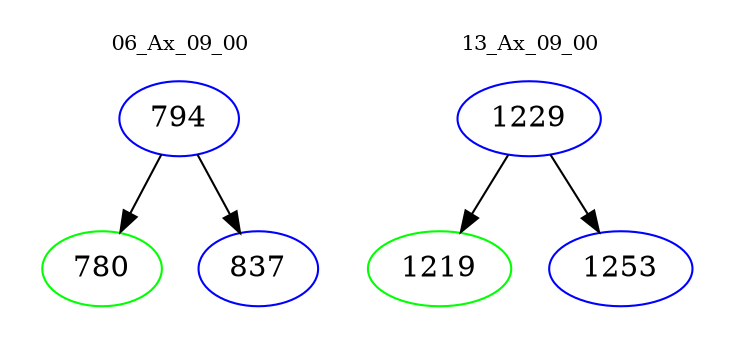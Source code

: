 digraph{
subgraph cluster_0 {
color = white
label = "06_Ax_09_00";
fontsize=10;
T0_794 [label="794", color="blue"]
T0_794 -> T0_780 [color="black"]
T0_780 [label="780", color="green"]
T0_794 -> T0_837 [color="black"]
T0_837 [label="837", color="blue"]
}
subgraph cluster_1 {
color = white
label = "13_Ax_09_00";
fontsize=10;
T1_1229 [label="1229", color="blue"]
T1_1229 -> T1_1219 [color="black"]
T1_1219 [label="1219", color="green"]
T1_1229 -> T1_1253 [color="black"]
T1_1253 [label="1253", color="blue"]
}
}
